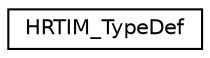 digraph "Graphical Class Hierarchy"
{
 // LATEX_PDF_SIZE
  edge [fontname="Helvetica",fontsize="10",labelfontname="Helvetica",labelfontsize="10"];
  node [fontname="Helvetica",fontsize="10",shape=record];
  rankdir="LR";
  Node0 [label="HRTIM_TypeDef",height=0.2,width=0.4,color="black", fillcolor="white", style="filled",URL="$structHRTIM__TypeDef.html",tooltip=" "];
}
